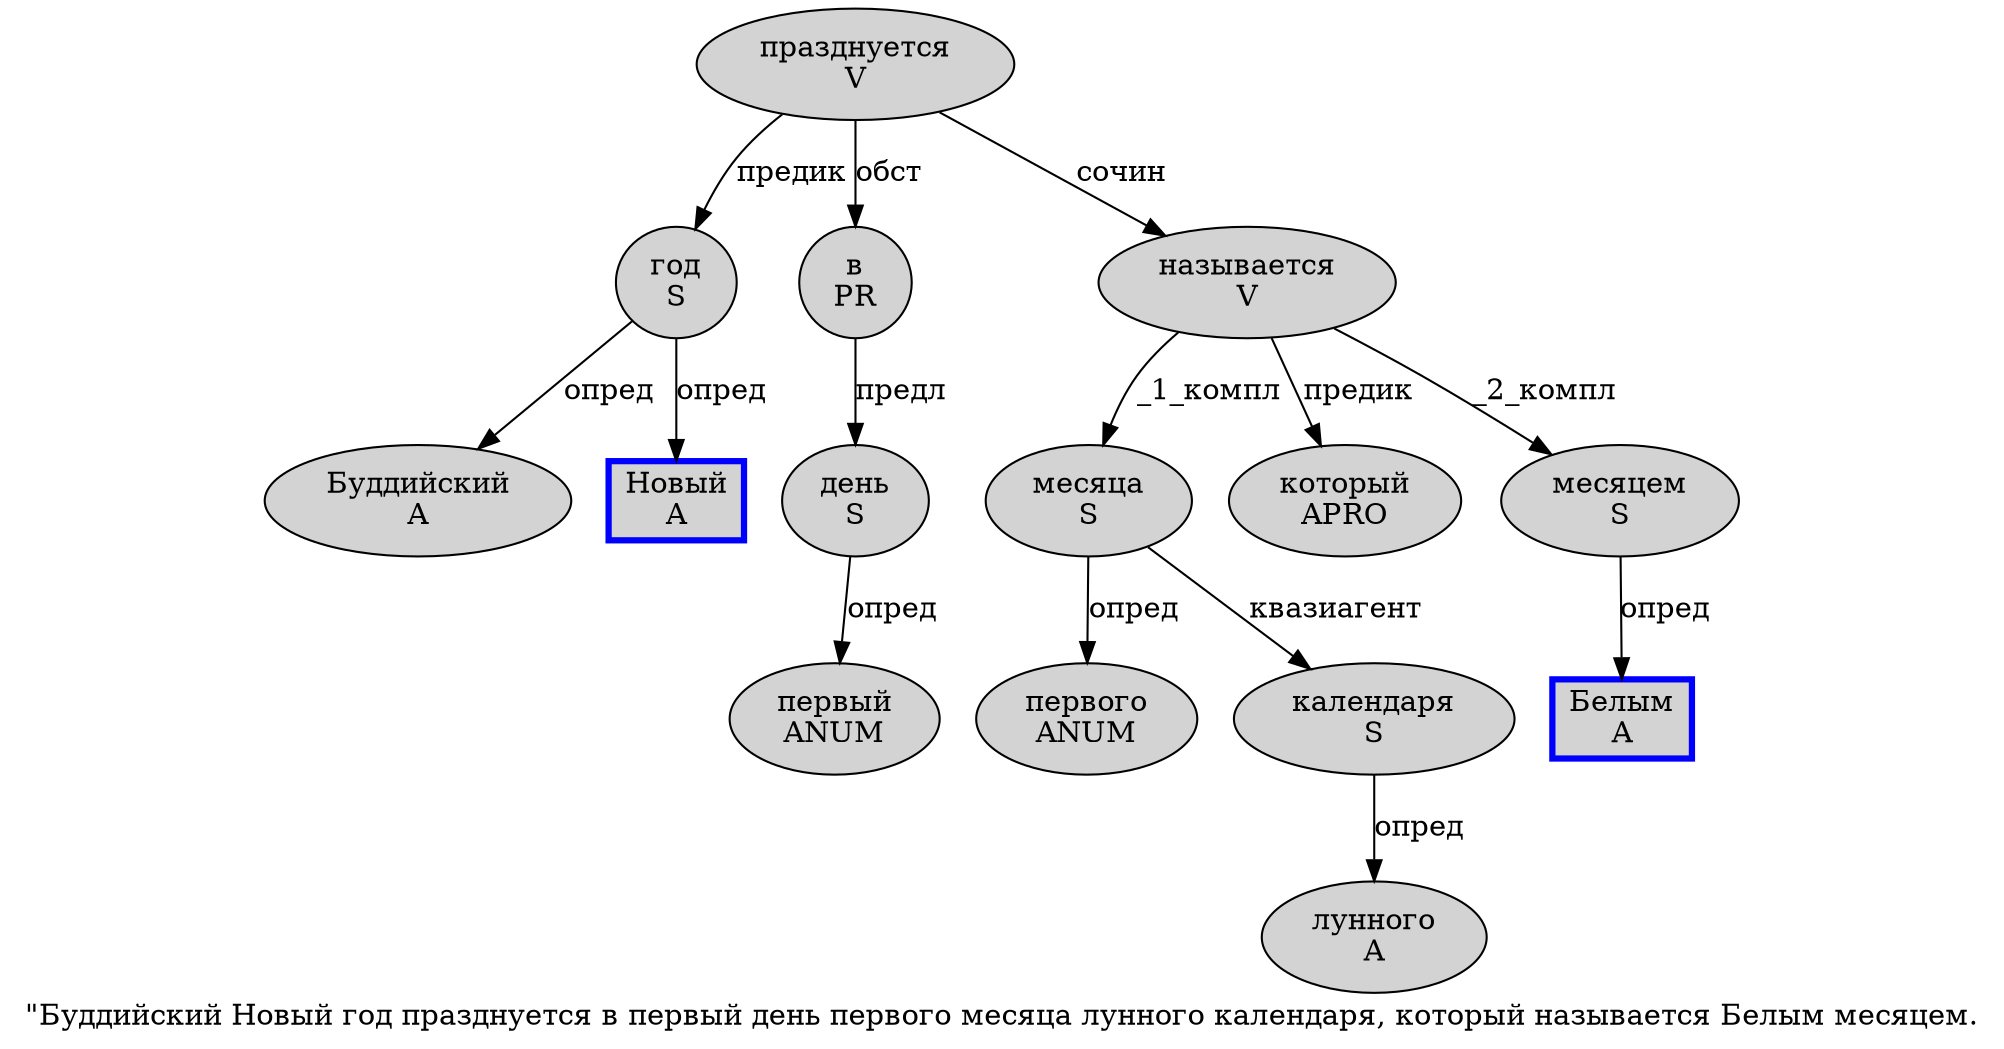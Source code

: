 digraph SENTENCE_1323 {
	graph [label="\"Буддийский Новый год празднуется в первый день первого месяца лунного календаря, который называется Белым месяцем."]
	node [style=filled]
		1 [label="Буддийский
A" color="" fillcolor=lightgray penwidth=1 shape=ellipse]
		2 [label="Новый
A" color=blue fillcolor=lightgray penwidth=3 shape=box]
		3 [label="год
S" color="" fillcolor=lightgray penwidth=1 shape=ellipse]
		4 [label="празднуется
V" color="" fillcolor=lightgray penwidth=1 shape=ellipse]
		5 [label="в
PR" color="" fillcolor=lightgray penwidth=1 shape=ellipse]
		6 [label="первый
ANUM" color="" fillcolor=lightgray penwidth=1 shape=ellipse]
		7 [label="день
S" color="" fillcolor=lightgray penwidth=1 shape=ellipse]
		8 [label="первого
ANUM" color="" fillcolor=lightgray penwidth=1 shape=ellipse]
		9 [label="месяца
S" color="" fillcolor=lightgray penwidth=1 shape=ellipse]
		10 [label="лунного
A" color="" fillcolor=lightgray penwidth=1 shape=ellipse]
		11 [label="календаря
S" color="" fillcolor=lightgray penwidth=1 shape=ellipse]
		13 [label="который
APRO" color="" fillcolor=lightgray penwidth=1 shape=ellipse]
		14 [label="называется
V" color="" fillcolor=lightgray penwidth=1 shape=ellipse]
		15 [label="Белым
A" color=blue fillcolor=lightgray penwidth=3 shape=box]
		16 [label="месяцем
S" color="" fillcolor=lightgray penwidth=1 shape=ellipse]
			7 -> 6 [label="опред"]
			3 -> 1 [label="опред"]
			3 -> 2 [label="опред"]
			4 -> 3 [label="предик"]
			4 -> 5 [label="обст"]
			4 -> 14 [label="сочин"]
			9 -> 8 [label="опред"]
			9 -> 11 [label="квазиагент"]
			11 -> 10 [label="опред"]
			5 -> 7 [label="предл"]
			14 -> 9 [label="_1_компл"]
			14 -> 13 [label="предик"]
			14 -> 16 [label="_2_компл"]
			16 -> 15 [label="опред"]
}